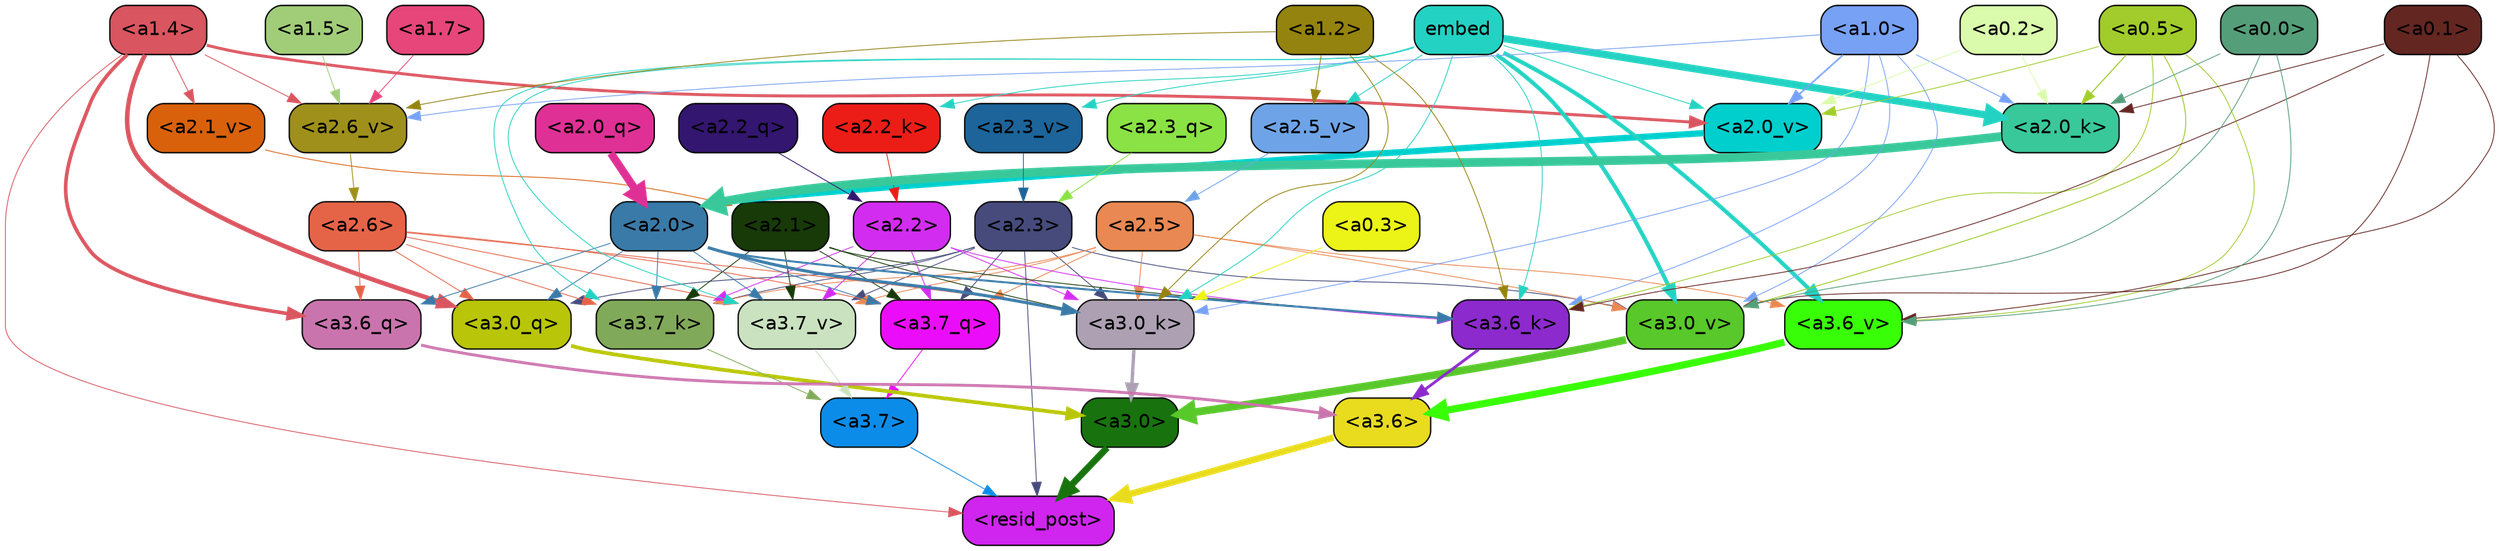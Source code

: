 strict digraph "" {
	graph [bgcolor=transparent,
		layout=dot,
		overlap=false,
		splines=true
	];
	"<a3.7>"	[color=black,
		fillcolor="#0c8ce9",
		fontname=Helvetica,
		shape=box,
		style="filled, rounded"];
	"<resid_post>"	[color=black,
		fillcolor="#cf25ee",
		fontname=Helvetica,
		shape=box,
		style="filled, rounded"];
	"<a3.7>" -> "<resid_post>"	[color="#0c8ce9",
		penwidth=0.6];
	"<a3.6>"	[color=black,
		fillcolor="#e9dc1e",
		fontname=Helvetica,
		shape=box,
		style="filled, rounded"];
	"<a3.6>" -> "<resid_post>"	[color="#e9dc1e",
		penwidth=4.751612067222595];
	"<a3.0>"	[color=black,
		fillcolor="#18730e",
		fontname=Helvetica,
		shape=box,
		style="filled, rounded"];
	"<a3.0>" -> "<resid_post>"	[color="#18730e",
		penwidth=4.884142994880676];
	"<a2.3>"	[color=black,
		fillcolor="#464b7c",
		fontname=Helvetica,
		shape=box,
		style="filled, rounded"];
	"<a2.3>" -> "<resid_post>"	[color="#464b7c",
		penwidth=0.6];
	"<a3.7_q>"	[color=black,
		fillcolor="#eb0df9",
		fontname=Helvetica,
		shape=box,
		style="filled, rounded"];
	"<a2.3>" -> "<a3.7_q>"	[color="#464b7c",
		penwidth=0.6];
	"<a3.0_q>"	[color=black,
		fillcolor="#b8c508",
		fontname=Helvetica,
		shape=box,
		style="filled, rounded"];
	"<a2.3>" -> "<a3.0_q>"	[color="#464b7c",
		penwidth=0.6];
	"<a3.7_k>"	[color=black,
		fillcolor="#81a95a",
		fontname=Helvetica,
		shape=box,
		style="filled, rounded"];
	"<a2.3>" -> "<a3.7_k>"	[color="#464b7c",
		penwidth=0.6];
	"<a3.0_k>"	[color=black,
		fillcolor="#aca0b2",
		fontname=Helvetica,
		shape=box,
		style="filled, rounded"];
	"<a2.3>" -> "<a3.0_k>"	[color="#464b7c",
		penwidth=0.6];
	"<a3.7_v>"	[color=black,
		fillcolor="#cae2c0",
		fontname=Helvetica,
		shape=box,
		style="filled, rounded"];
	"<a2.3>" -> "<a3.7_v>"	[color="#464b7c",
		penwidth=0.6];
	"<a3.0_v>"	[color=black,
		fillcolor="#58c82a",
		fontname=Helvetica,
		shape=box,
		style="filled, rounded"];
	"<a2.3>" -> "<a3.0_v>"	[color="#464b7c",
		penwidth=0.6];
	"<a1.4>"	[color=black,
		fillcolor="#d9555f",
		fontname=Helvetica,
		shape=box,
		style="filled, rounded"];
	"<a1.4>" -> "<resid_post>"	[color="#d9555f",
		penwidth=0.6];
	"<a3.6_q>"	[color=black,
		fillcolor="#ca74ad",
		fontname=Helvetica,
		shape=box,
		style="filled, rounded"];
	"<a1.4>" -> "<a3.6_q>"	[color="#d9555f",
		penwidth=2.6469622254371643];
	"<a1.4>" -> "<a3.0_q>"	[color="#d9555f",
		penwidth=3.3040847778320312];
	"<a2.6_v>"	[color=black,
		fillcolor="#9f901c",
		fontname=Helvetica,
		shape=box,
		style="filled, rounded"];
	"<a1.4>" -> "<a2.6_v>"	[color="#d9555f",
		penwidth=0.6];
	"<a2.1_v>"	[color=black,
		fillcolor="#d9610b",
		fontname=Helvetica,
		shape=box,
		style="filled, rounded"];
	"<a1.4>" -> "<a2.1_v>"	[color="#d9555f",
		penwidth=0.6];
	"<a2.0_v>"	[color=black,
		fillcolor="#00cfcd",
		fontname=Helvetica,
		shape=box,
		style="filled, rounded"];
	"<a1.4>" -> "<a2.0_v>"	[color="#d9555f",
		penwidth=2.1286070346832275];
	"<a3.7_q>" -> "<a3.7>"	[color="#eb0df9",
		penwidth=0.6];
	"<a3.6_q>" -> "<a3.6>"	[color="#ca74ad",
		penwidth=2.091020345687866];
	"<a3.0_q>" -> "<a3.0>"	[color="#b8c508",
		penwidth=2.7421876192092896];
	"<a3.7_k>" -> "<a3.7>"	[color="#81a95a",
		penwidth=0.6];
	"<a3.6_k>"	[color=black,
		fillcolor="#8c2acd",
		fontname=Helvetica,
		shape=box,
		style="filled, rounded"];
	"<a3.6_k>" -> "<a3.6>"	[color="#8c2acd",
		penwidth=2.048597991466522];
	"<a3.0_k>" -> "<a3.0>"	[color="#aca0b2",
		penwidth=2.476402521133423];
	"<a3.7_v>" -> "<a3.7>"	[color="#cae2c0",
		penwidth=0.6];
	"<a3.6_v>"	[color=black,
		fillcolor="#38fe07",
		fontname=Helvetica,
		shape=box,
		style="filled, rounded"];
	"<a3.6_v>" -> "<a3.6>"	[color="#38fe07",
		penwidth=5.2550448179244995];
	"<a3.0_v>" -> "<a3.0>"	[color="#58c82a",
		penwidth=5.652270674705505];
	"<a2.6>"	[color=black,
		fillcolor="#e56448",
		fontname=Helvetica,
		shape=box,
		style="filled, rounded"];
	"<a2.6>" -> "<a3.7_q>"	[color="#e56448",
		penwidth=0.6];
	"<a2.6>" -> "<a3.6_q>"	[color="#e56448",
		penwidth=0.6];
	"<a2.6>" -> "<a3.0_q>"	[color="#e56448",
		penwidth=0.6];
	"<a2.6>" -> "<a3.7_k>"	[color="#e56448",
		penwidth=0.6];
	"<a2.6>" -> "<a3.0_k>"	[color="#e56448",
		penwidth=0.6];
	"<a2.6>" -> "<a3.7_v>"	[color="#e56448",
		penwidth=0.6];
	"<a2.5>"	[color=black,
		fillcolor="#e98852",
		fontname=Helvetica,
		shape=box,
		style="filled, rounded"];
	"<a2.5>" -> "<a3.7_q>"	[color="#e98852",
		penwidth=0.6];
	"<a2.5>" -> "<a3.7_k>"	[color="#e98852",
		penwidth=0.6];
	"<a2.5>" -> "<a3.0_k>"	[color="#e98852",
		penwidth=0.6];
	"<a2.5>" -> "<a3.7_v>"	[color="#e98852",
		penwidth=0.6];
	"<a2.5>" -> "<a3.6_v>"	[color="#e98852",
		penwidth=0.6];
	"<a2.5>" -> "<a3.0_v>"	[color="#e98852",
		penwidth=0.6];
	"<a2.2>"	[color=black,
		fillcolor="#d32cf1",
		fontname=Helvetica,
		shape=box,
		style="filled, rounded"];
	"<a2.2>" -> "<a3.7_q>"	[color="#d32cf1",
		penwidth=0.6];
	"<a2.2>" -> "<a3.7_k>"	[color="#d32cf1",
		penwidth=0.6];
	"<a2.2>" -> "<a3.6_k>"	[color="#d32cf1",
		penwidth=0.6];
	"<a2.2>" -> "<a3.0_k>"	[color="#d32cf1",
		penwidth=0.6];
	"<a2.2>" -> "<a3.7_v>"	[color="#d32cf1",
		penwidth=0.6];
	"<a2.1>"	[color=black,
		fillcolor="#173a08",
		fontname=Helvetica,
		shape=box,
		style="filled, rounded"];
	"<a2.1>" -> "<a3.7_q>"	[color="#173a08",
		penwidth=0.6];
	"<a2.1>" -> "<a3.7_k>"	[color="#173a08",
		penwidth=0.6];
	"<a2.1>" -> "<a3.6_k>"	[color="#173a08",
		penwidth=0.6];
	"<a2.1>" -> "<a3.0_k>"	[color="#173a08",
		penwidth=0.6];
	"<a2.1>" -> "<a3.7_v>"	[color="#173a08",
		penwidth=0.6];
	"<a2.0>"	[color=black,
		fillcolor="#397aa8",
		fontname=Helvetica,
		shape=box,
		style="filled, rounded"];
	"<a2.0>" -> "<a3.7_q>"	[color="#397aa8",
		penwidth=0.6];
	"<a2.0>" -> "<a3.6_q>"	[color="#397aa8",
		penwidth=0.6];
	"<a2.0>" -> "<a3.0_q>"	[color="#397aa8",
		penwidth=0.6];
	"<a2.0>" -> "<a3.7_k>"	[color="#397aa8",
		penwidth=0.6];
	"<a2.0>" -> "<a3.6_k>"	[color="#397aa8",
		penwidth=1.4757367372512817];
	"<a2.0>" -> "<a3.0_k>"	[color="#397aa8",
		penwidth=2.2137351036071777];
	"<a2.0>" -> "<a3.7_v>"	[color="#397aa8",
		penwidth=0.6];
	embed	[color=black,
		fillcolor="#23d2c2",
		fontname=Helvetica,
		shape=box,
		style="filled, rounded"];
	embed -> "<a3.7_k>"	[color="#23d2c2",
		penwidth=0.6];
	embed -> "<a3.6_k>"	[color="#23d2c2",
		penwidth=0.6];
	embed -> "<a3.0_k>"	[color="#23d2c2",
		penwidth=0.6];
	embed -> "<a3.7_v>"	[color="#23d2c2",
		penwidth=0.6];
	embed -> "<a3.6_v>"	[color="#23d2c2",
		penwidth=2.9582033157348633];
	embed -> "<a3.0_v>"	[color="#23d2c2",
		penwidth=2.972973108291626];
	"<a2.2_k>"	[color=black,
		fillcolor="#ec1d17",
		fontname=Helvetica,
		shape=box,
		style="filled, rounded"];
	embed -> "<a2.2_k>"	[color="#23d2c2",
		penwidth=0.6];
	"<a2.0_k>"	[color=black,
		fillcolor="#39c89a",
		fontname=Helvetica,
		shape=box,
		style="filled, rounded"];
	embed -> "<a2.0_k>"	[color="#23d2c2",
		penwidth=5.362775564193726];
	"<a2.5_v>"	[color=black,
		fillcolor="#6ea4e7",
		fontname=Helvetica,
		shape=box,
		style="filled, rounded"];
	embed -> "<a2.5_v>"	[color="#23d2c2",
		penwidth=0.6];
	"<a2.3_v>"	[color=black,
		fillcolor="#1c6499",
		fontname=Helvetica,
		shape=box,
		style="filled, rounded"];
	embed -> "<a2.3_v>"	[color="#23d2c2",
		penwidth=0.6];
	embed -> "<a2.0_v>"	[color="#23d2c2",
		penwidth=0.6];
	"<a1.2>"	[color=black,
		fillcolor="#94830e",
		fontname=Helvetica,
		shape=box,
		style="filled, rounded"];
	"<a1.2>" -> "<a3.6_k>"	[color="#94830e",
		penwidth=0.6];
	"<a1.2>" -> "<a3.0_k>"	[color="#94830e",
		penwidth=0.6];
	"<a1.2>" -> "<a2.6_v>"	[color="#94830e",
		penwidth=0.6];
	"<a1.2>" -> "<a2.5_v>"	[color="#94830e",
		penwidth=0.6];
	"<a1.0>"	[color=black,
		fillcolor="#77a1f5",
		fontname=Helvetica,
		shape=box,
		style="filled, rounded"];
	"<a1.0>" -> "<a3.6_k>"	[color="#77a1f5",
		penwidth=0.6];
	"<a1.0>" -> "<a3.0_k>"	[color="#77a1f5",
		penwidth=0.6];
	"<a1.0>" -> "<a3.0_v>"	[color="#77a1f5",
		penwidth=0.6];
	"<a1.0>" -> "<a2.0_k>"	[color="#77a1f5",
		penwidth=0.6];
	"<a1.0>" -> "<a2.6_v>"	[color="#77a1f5",
		penwidth=0.6];
	"<a1.0>" -> "<a2.0_v>"	[color="#77a1f5",
		penwidth=1.2240618467330933];
	"<a0.5>"	[color=black,
		fillcolor="#a1cc2b",
		fontname=Helvetica,
		shape=box,
		style="filled, rounded"];
	"<a0.5>" -> "<a3.6_k>"	[color="#a1cc2b",
		penwidth=0.6];
	"<a0.5>" -> "<a3.6_v>"	[color="#a1cc2b",
		penwidth=0.6];
	"<a0.5>" -> "<a3.0_v>"	[color="#a1cc2b",
		penwidth=0.6790935099124908];
	"<a0.5>" -> "<a2.0_k>"	[color="#a1cc2b",
		penwidth=0.7897988557815552];
	"<a0.5>" -> "<a2.0_v>"	[color="#a1cc2b",
		penwidth=0.6];
	"<a0.1>"	[color=black,
		fillcolor="#642621",
		fontname=Helvetica,
		shape=box,
		style="filled, rounded"];
	"<a0.1>" -> "<a3.6_k>"	[color="#642621",
		penwidth=0.6];
	"<a0.1>" -> "<a3.6_v>"	[color="#642621",
		penwidth=0.6];
	"<a0.1>" -> "<a3.0_v>"	[color="#642621",
		penwidth=0.6];
	"<a0.1>" -> "<a2.0_k>"	[color="#642621",
		penwidth=0.6];
	"<a0.3>"	[color=black,
		fillcolor="#ecf316",
		fontname=Helvetica,
		shape=box,
		style="filled, rounded"];
	"<a0.3>" -> "<a3.0_k>"	[color="#ecf316",
		penwidth=0.6];
	"<a0.0>"	[color=black,
		fillcolor="#559e7a",
		fontname=Helvetica,
		shape=box,
		style="filled, rounded"];
	"<a0.0>" -> "<a3.6_v>"	[color="#559e7a",
		penwidth=0.6];
	"<a0.0>" -> "<a3.0_v>"	[color="#559e7a",
		penwidth=0.6];
	"<a0.0>" -> "<a2.0_k>"	[color="#559e7a",
		penwidth=0.6];
	"<a2.3_q>"	[color=black,
		fillcolor="#8ae244",
		fontname=Helvetica,
		shape=box,
		style="filled, rounded"];
	"<a2.3_q>" -> "<a2.3>"	[color="#8ae244",
		penwidth=0.6];
	"<a2.2_q>"	[color=black,
		fillcolor="#33166f",
		fontname=Helvetica,
		shape=box,
		style="filled, rounded"];
	"<a2.2_q>" -> "<a2.2>"	[color="#33166f",
		penwidth=0.6];
	"<a2.0_q>"	[color=black,
		fillcolor="#df3095",
		fontname=Helvetica,
		shape=box,
		style="filled, rounded"];
	"<a2.0_q>" -> "<a2.0>"	[color="#df3095",
		penwidth=5.819834470748901];
	"<a2.2_k>" -> "<a2.2>"	[color="#ec1d17",
		penwidth=0.6];
	"<a2.0_k>" -> "<a2.0>"	[color="#39c89a",
		penwidth=6.470837593078613];
	"<a2.6_v>" -> "<a2.6>"	[color="#9f901c",
		penwidth=0.6];
	"<a2.5_v>" -> "<a2.5>"	[color="#6ea4e7",
		penwidth=0.6];
	"<a2.3_v>" -> "<a2.3>"	[color="#1c6499",
		penwidth=0.6];
	"<a2.1_v>" -> "<a2.1>"	[color="#d9610b",
		penwidth=0.6];
	"<a2.0_v>" -> "<a2.0>"	[color="#00cfcd",
		penwidth=4.5950857400894165];
	"<a0.2>"	[color=black,
		fillcolor="#dafbab",
		fontname=Helvetica,
		shape=box,
		style="filled, rounded"];
	"<a0.2>" -> "<a2.0_k>"	[color="#dafbab",
		penwidth=0.6];
	"<a0.2>" -> "<a2.0_v>"	[color="#dafbab",
		penwidth=0.6];
	"<a1.7>"	[color=black,
		fillcolor="#e6467a",
		fontname=Helvetica,
		shape=box,
		style="filled, rounded"];
	"<a1.7>" -> "<a2.6_v>"	[color="#e6467a",
		penwidth=0.6];
	"<a1.5>"	[color=black,
		fillcolor="#a1cd79",
		fontname=Helvetica,
		shape=box,
		style="filled, rounded"];
	"<a1.5>" -> "<a2.6_v>"	[color="#a1cd79",
		penwidth=0.6];
}
